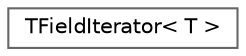 digraph "Graphical Class Hierarchy"
{
 // INTERACTIVE_SVG=YES
 // LATEX_PDF_SIZE
  bgcolor="transparent";
  edge [fontname=Helvetica,fontsize=10,labelfontname=Helvetica,labelfontsize=10];
  node [fontname=Helvetica,fontsize=10,shape=box,height=0.2,width=0.4];
  rankdir="LR";
  Node0 [id="Node000000",label="TFieldIterator\< T \>",height=0.2,width=0.4,color="grey40", fillcolor="white", style="filled",URL="$de/d53/classTFieldIterator.html",tooltip=" "];
}
